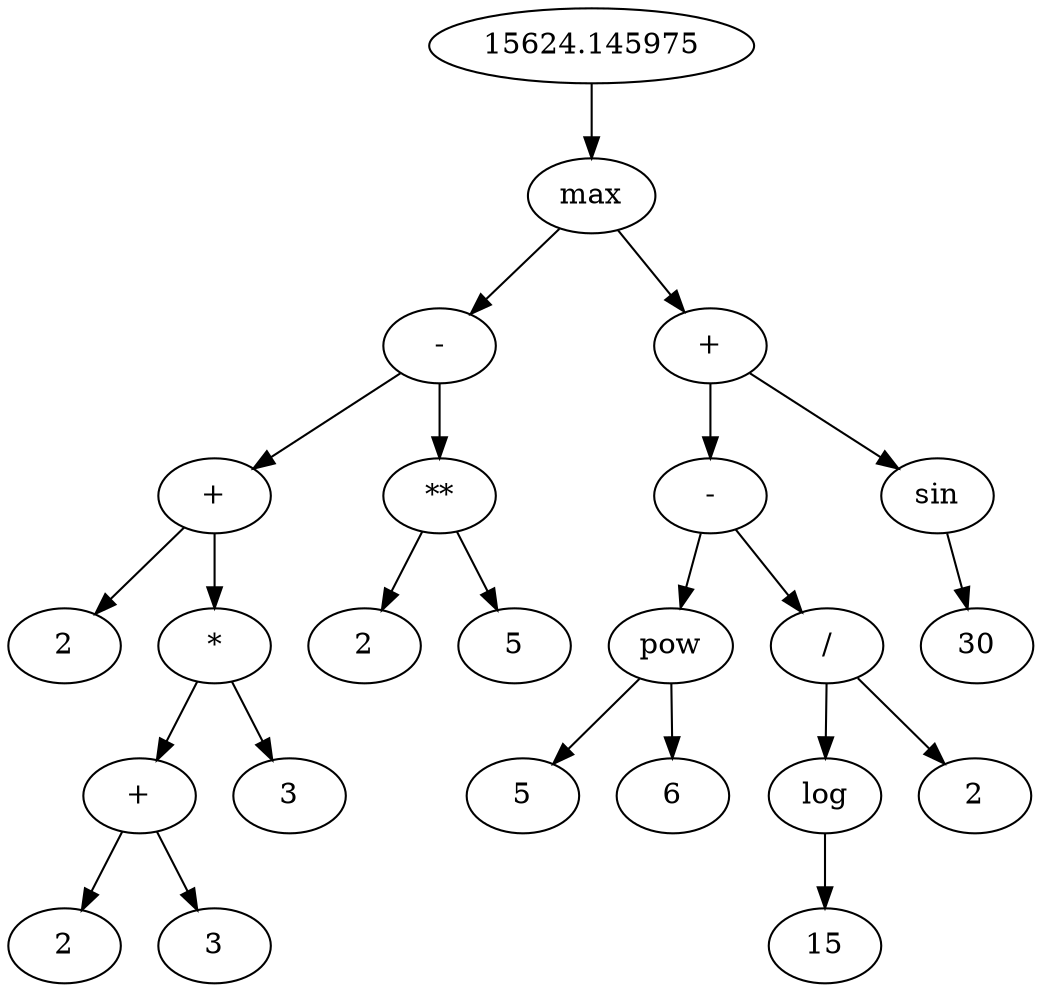 digraph tree {
 1 [label="15624.145975"];
 1 -> 2;
 2 [label="max"];
 2 -> 4;
 4 [label="-"];
 4 -> 8;
 8 [label="+"];
 8 -> 16;
 16 [label="2"];
 8 -> 17;
 17 [label="*"];
 17 -> 34;
 34 [label="+"];
 34 -> 68;
 68 [label="2"];
 34 -> 69;
 69 [label="3"];
 17 -> 35;
 35 [label="3"];
 4 -> 9;
 9 [label="**"];
 9 -> 18;
 18 [label="2"];
 9 -> 19;
 19 [label="5"];
 2 -> 5;
 5 [label="+"];
 5 -> 10;
 10 [label="-"];
 10 -> 20;
 20 [label="pow"];
 20 -> 40;
 40 [label="5"];
 20 -> 41;
 41 [label="6"];
 10 -> 21;
 21 [label="/"];
 21 -> 42;
 42 [label="log"];
 42 -> 84;
 84 [label="15"];
 21 -> 43;
 43 [label="2"];
 5 -> 11;
 11 [label="sin"];
 11 -> 22;
 22 [label="30"];
}
